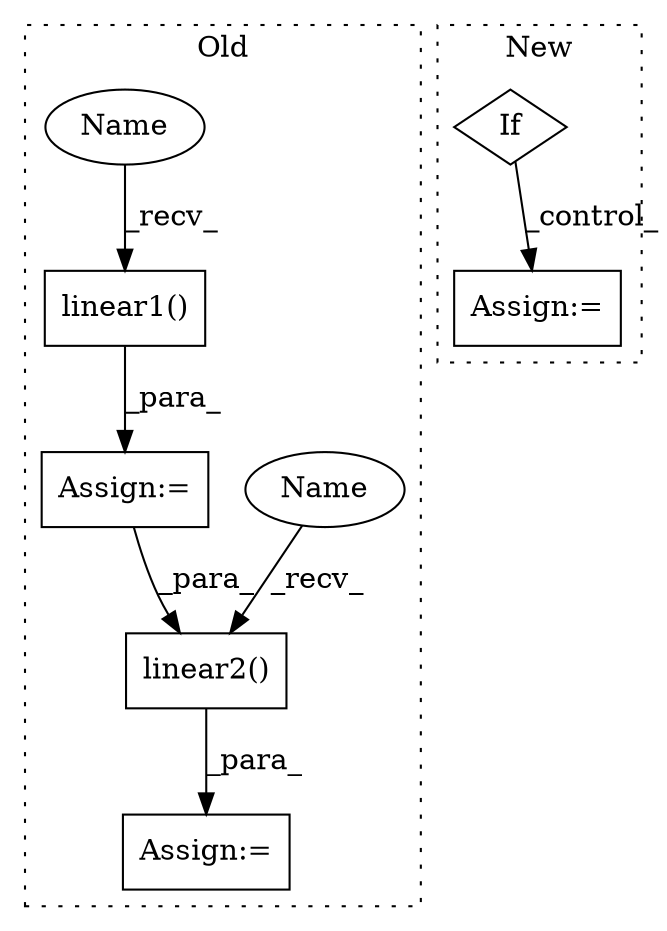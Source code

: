 digraph G {
subgraph cluster0 {
1 [label="linear1()" a="75" s="2308,2322" l="13,1" shape="box"];
3 [label="Assign:=" a="68" s="2462" l="3" shape="box"];
5 [label="linear2()" a="75" s="2465,2479" l="13,1" shape="box"];
6 [label="Assign:=" a="68" s="2430" l="3" shape="box"];
7 [label="Name" a="87" s="2465" l="4" shape="ellipse"];
8 [label="Name" a="87" s="2308" l="4" shape="ellipse"];
label = "Old";
style="dotted";
}
subgraph cluster1 {
2 [label="If" a="96" s="3277,3311" l="3,18" shape="diamond"];
4 [label="Assign:=" a="68" s="3377" l="3" shape="box"];
label = "New";
style="dotted";
}
1 -> 6 [label="_para_"];
2 -> 4 [label="_control_"];
5 -> 3 [label="_para_"];
6 -> 5 [label="_para_"];
7 -> 5 [label="_recv_"];
8 -> 1 [label="_recv_"];
}